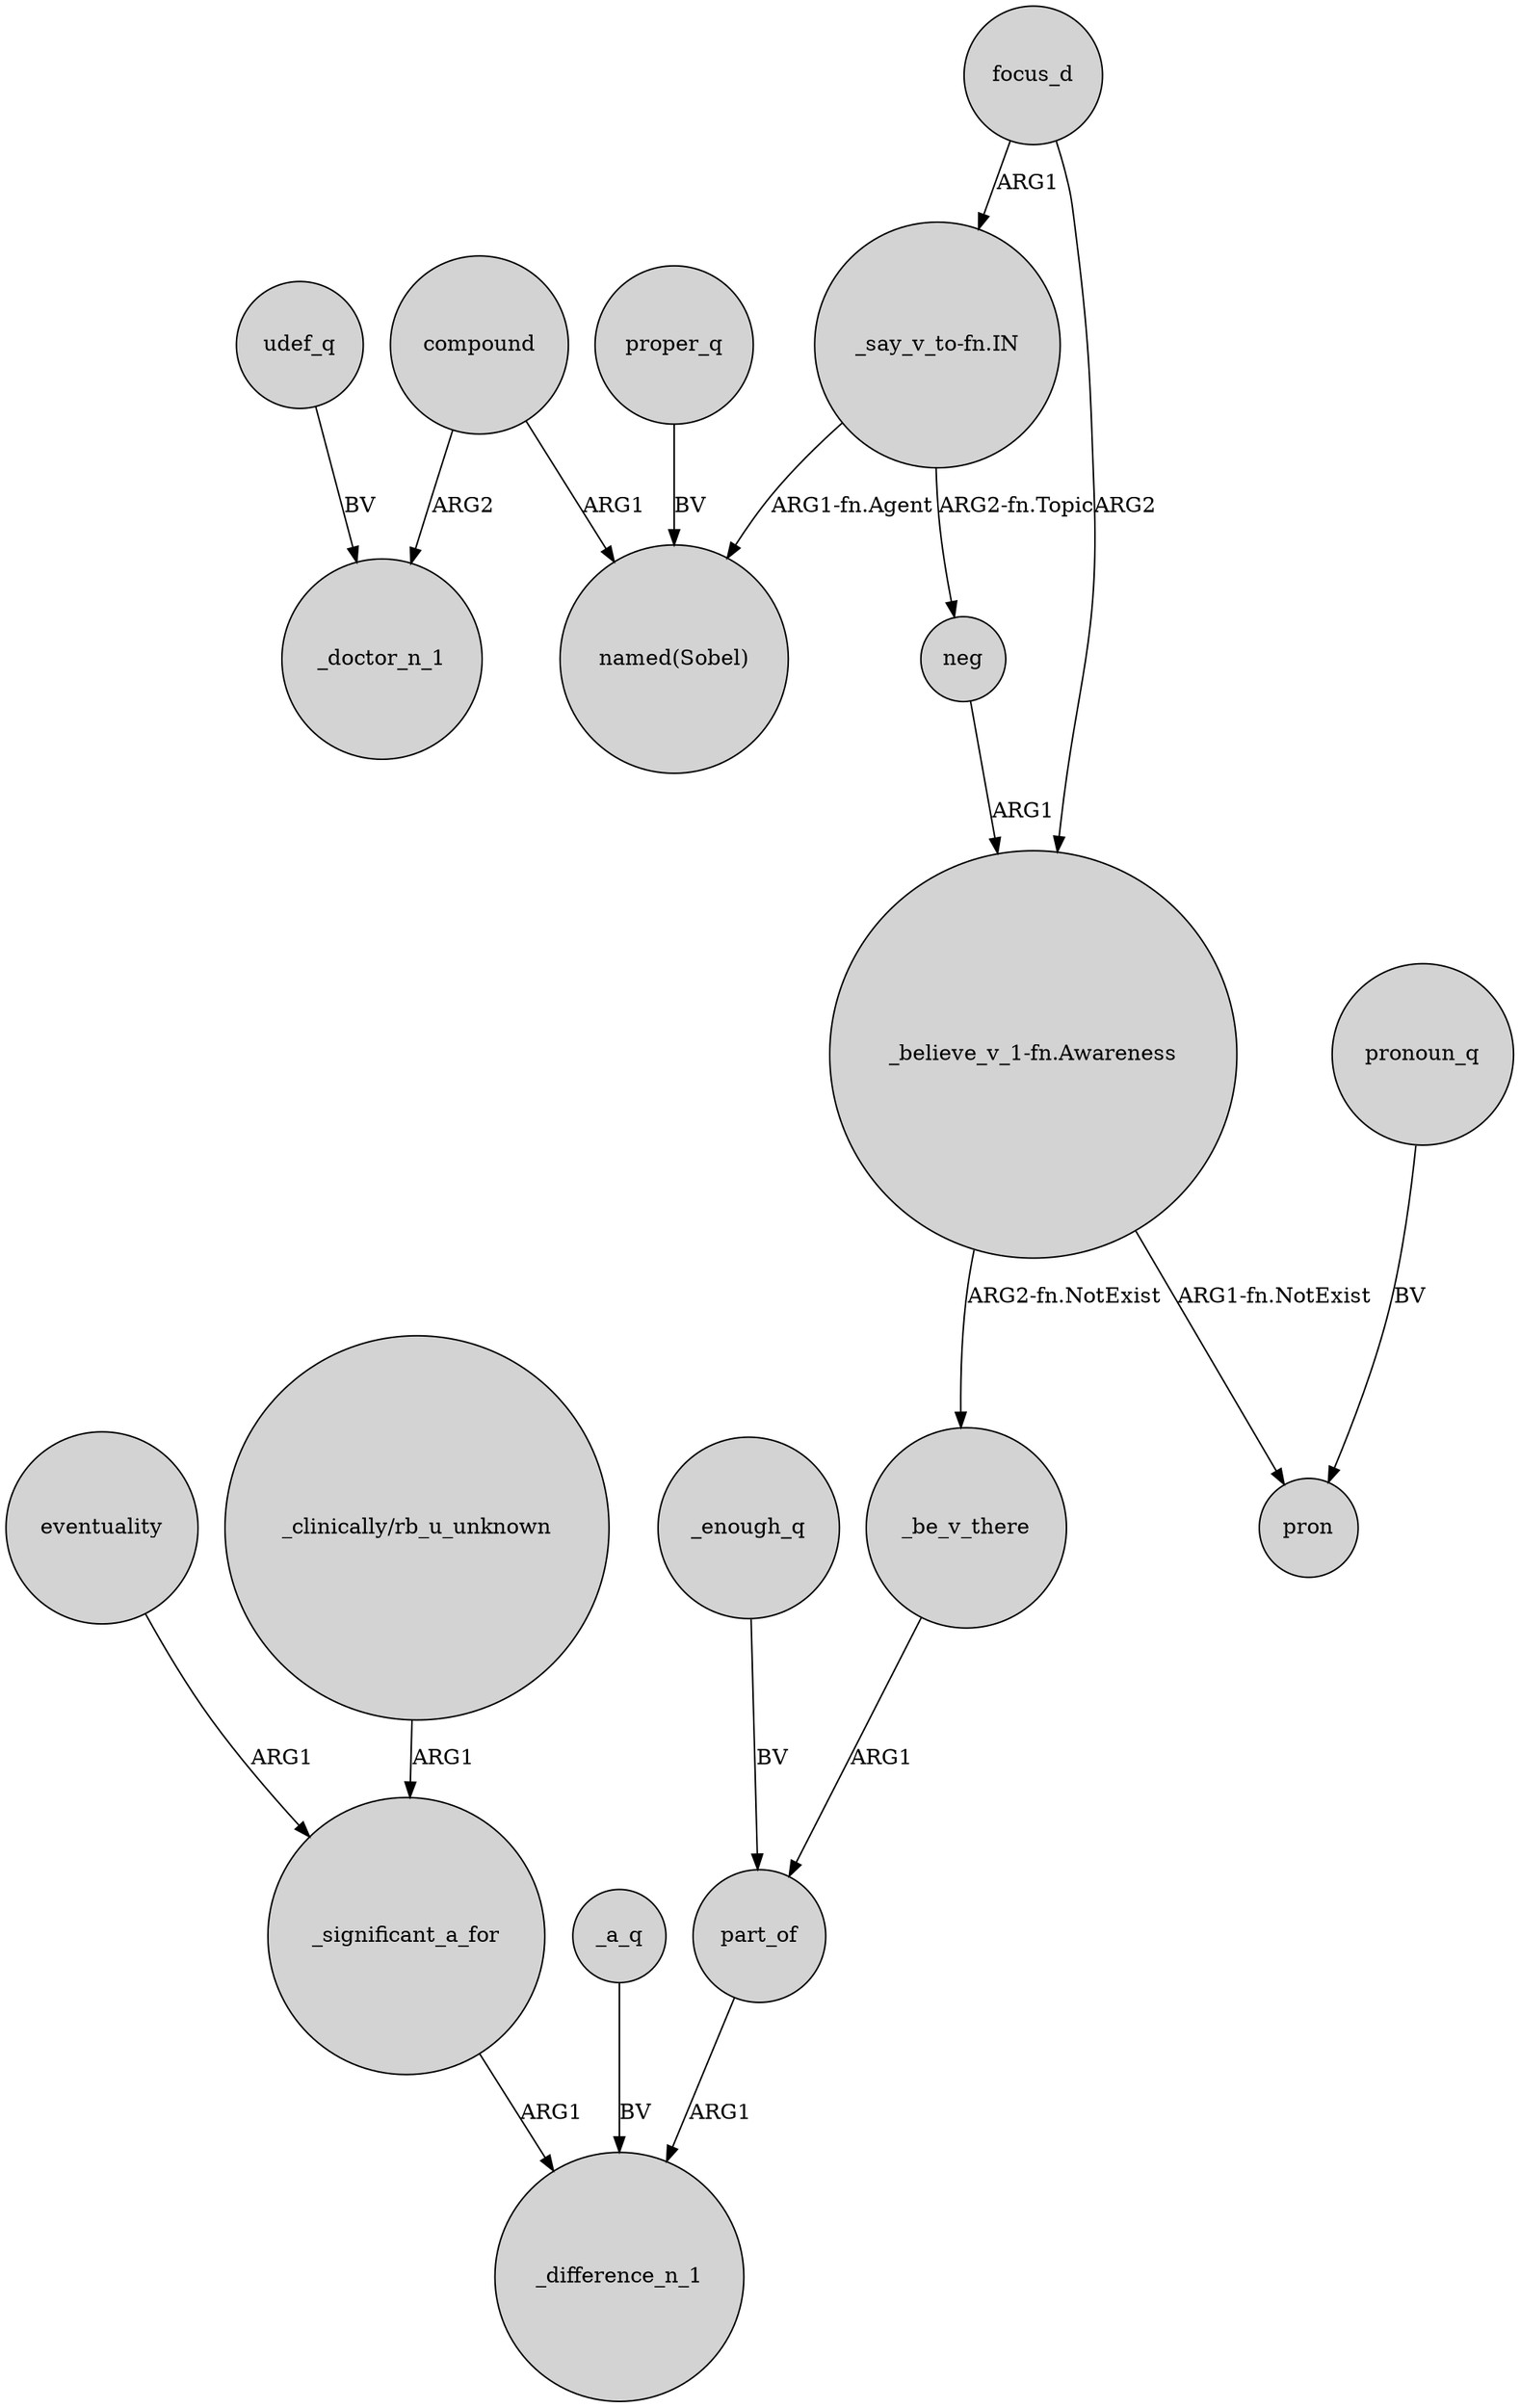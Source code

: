 digraph {
	node [shape=circle style=filled]
	compound -> _doctor_n_1 [label=ARG2]
	compound -> "named(Sobel)" [label=ARG1]
	eventuality -> _significant_a_for [label=ARG1]
	_be_v_there -> part_of [label=ARG1]
	udef_q -> _doctor_n_1 [label=BV]
	neg -> "_believe_v_1-fn.Awareness" [label=ARG1]
	"_clinically/rb_u_unknown" -> _significant_a_for [label=ARG1]
	pronoun_q -> pron [label=BV]
	proper_q -> "named(Sobel)" [label=BV]
	_significant_a_for -> _difference_n_1 [label=ARG1]
	"_say_v_to-fn.IN" -> "named(Sobel)" [label="ARG1-fn.Agent"]
	part_of -> _difference_n_1 [label=ARG1]
	_enough_q -> part_of [label=BV]
	"_believe_v_1-fn.Awareness" -> _be_v_there [label="ARG2-fn.NotExist"]
	focus_d -> "_believe_v_1-fn.Awareness" [label=ARG2]
	"_say_v_to-fn.IN" -> neg [label="ARG2-fn.Topic"]
	_a_q -> _difference_n_1 [label=BV]
	"_believe_v_1-fn.Awareness" -> pron [label="ARG1-fn.NotExist"]
	focus_d -> "_say_v_to-fn.IN" [label=ARG1]
}

